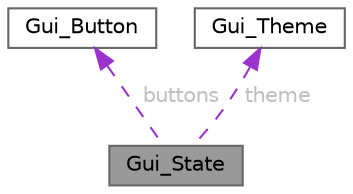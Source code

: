 digraph "Gui_State"
{
 // LATEX_PDF_SIZE
  bgcolor="transparent";
  edge [fontname=Helvetica,fontsize=10,labelfontname=Helvetica,labelfontsize=10];
  node [fontname=Helvetica,fontsize=10,shape=box,height=0.2,width=0.4];
  Node1 [id="Node000001",label="Gui_State",height=0.2,width=0.4,color="gray40", fillcolor="grey60", style="filled", fontcolor="black",tooltip=" "];
  Node2 -> Node1 [id="edge1_Node000001_Node000002",dir="back",color="darkorchid3",style="dashed",tooltip=" ",label=" buttons",fontcolor="grey" ];
  Node2 [id="Node000002",label="Gui_Button",height=0.2,width=0.4,color="gray40", fillcolor="white", style="filled",URL="$structGui__Button.html",tooltip=" "];
  Node3 -> Node1 [id="edge2_Node000001_Node000003",dir="back",color="darkorchid3",style="dashed",tooltip=" ",label=" theme",fontcolor="grey" ];
  Node3 [id="Node000003",label="Gui_Theme",height=0.2,width=0.4,color="gray40", fillcolor="white", style="filled",URL="$structGui__Theme.html",tooltip=" "];
}
